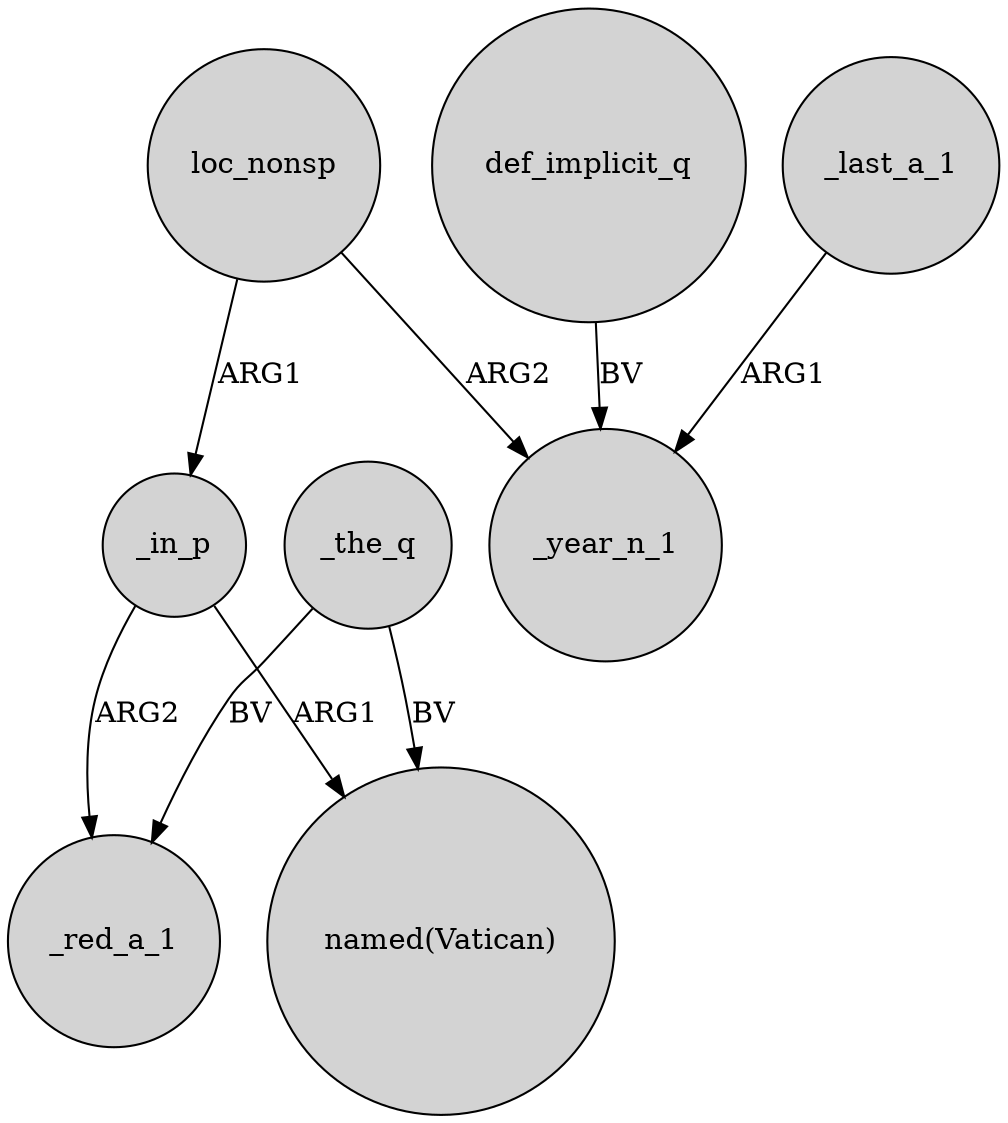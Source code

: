 digraph {
	node [shape=circle style=filled]
	_the_q -> _red_a_1 [label=BV]
	loc_nonsp -> _in_p [label=ARG1]
	def_implicit_q -> _year_n_1 [label=BV]
	_in_p -> "named(Vatican)" [label=ARG1]
	loc_nonsp -> _year_n_1 [label=ARG2]
	_in_p -> _red_a_1 [label=ARG2]
	_last_a_1 -> _year_n_1 [label=ARG1]
	_the_q -> "named(Vatican)" [label=BV]
}

